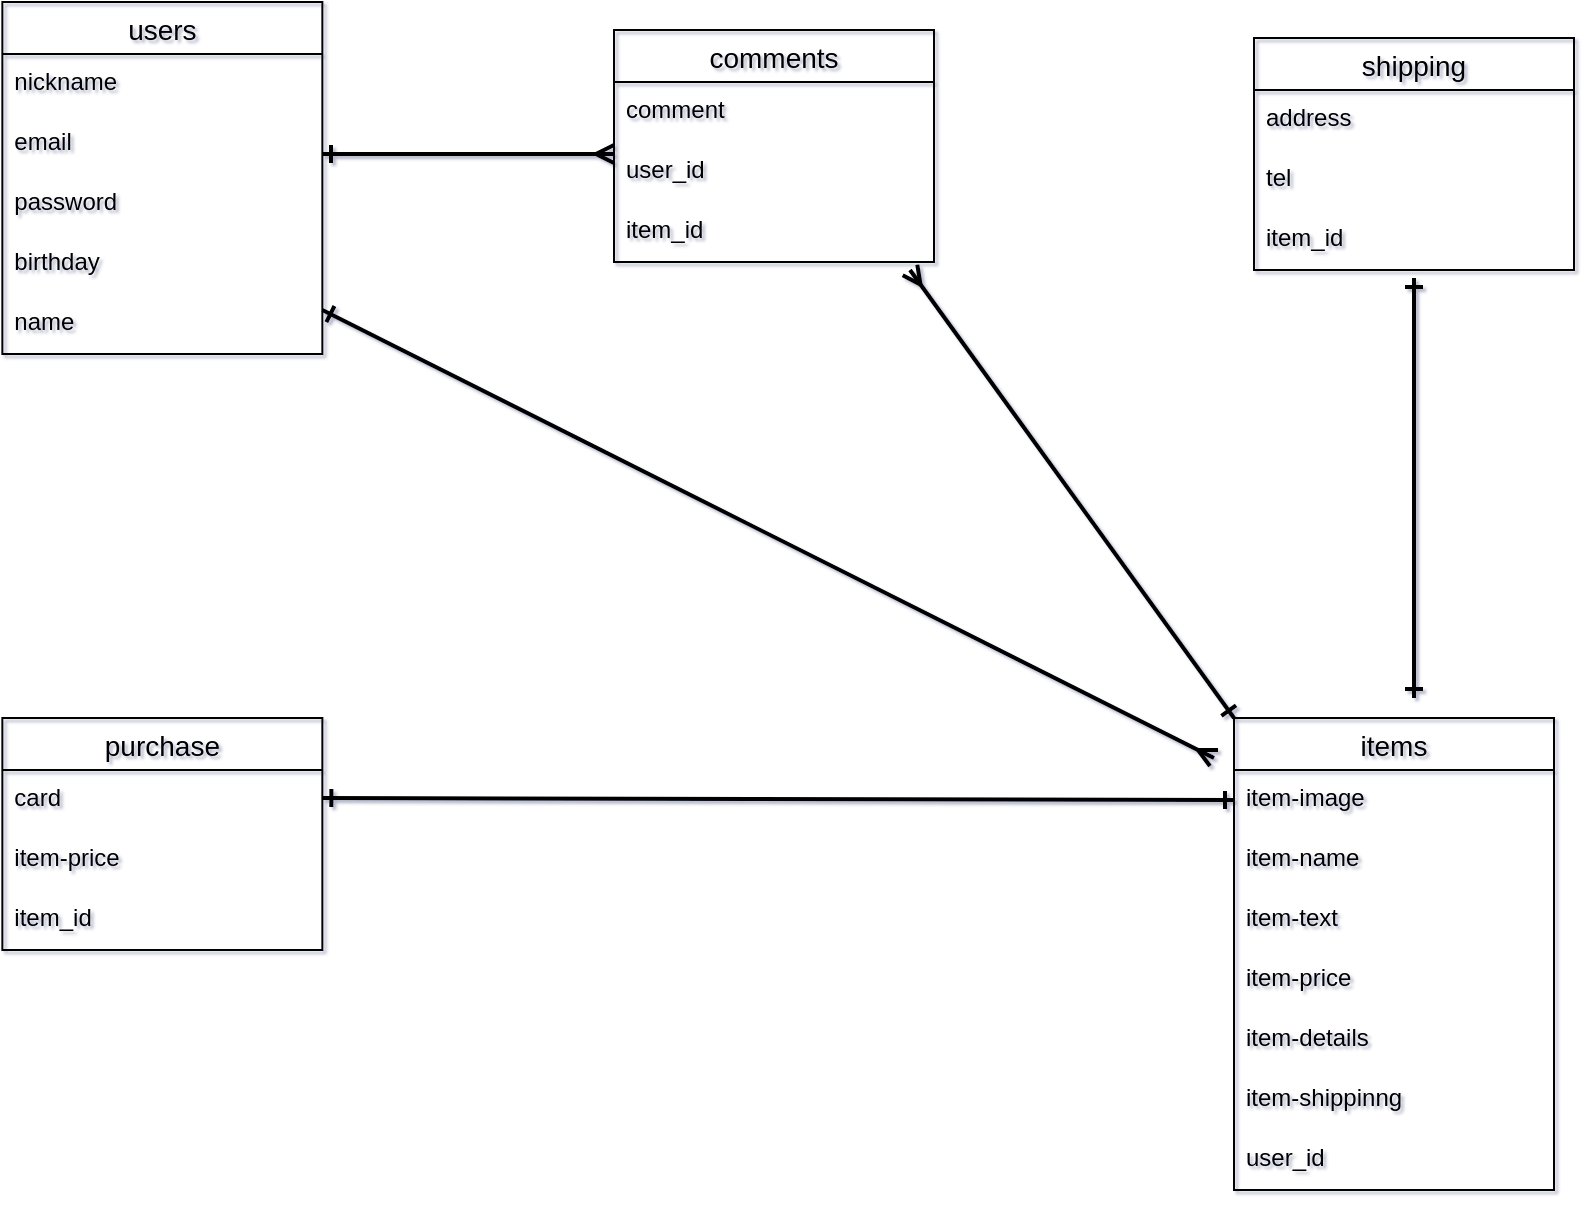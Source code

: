<mxfile>
    <diagram id="Oeq7eTY7jD4kqrIDmQNH" name="ページ1">
        <mxGraphModel dx="932" dy="807" grid="0" gridSize="10" guides="1" tooltips="1" connect="1" arrows="1" fold="1" page="1" pageScale="1" pageWidth="850" pageHeight="1100" math="0" shadow="1">
            <root>
                <mxCell id="0"/>
                <mxCell id="103" parent="0"/>
                <mxCell id="130" value="shipping" style="swimlane;fontStyle=0;childLayout=stackLayout;horizontal=1;startSize=26;horizontalStack=0;resizeParent=1;resizeParentMax=0;resizeLast=0;collapsible=1;marginBottom=0;align=center;fontSize=14;fillColor=none;" vertex="1" parent="103">
                    <mxGeometry x="640" y="100" width="160" height="116" as="geometry"/>
                </mxCell>
                <mxCell id="134" value="address" style="text;strokeColor=none;fillColor=none;spacingLeft=4;spacingRight=4;overflow=hidden;rotatable=0;points=[[0,0.5],[1,0.5]];portConstraint=eastwest;fontSize=12;" vertex="1" parent="130">
                    <mxGeometry y="26" width="160" height="30" as="geometry"/>
                </mxCell>
                <mxCell id="138" value="tel" style="text;strokeColor=none;fillColor=none;spacingLeft=4;spacingRight=4;overflow=hidden;rotatable=0;points=[[0,0.5],[1,0.5]];portConstraint=eastwest;fontSize=12;" vertex="1" parent="130">
                    <mxGeometry y="56" width="160" height="30" as="geometry"/>
                </mxCell>
                <mxCell id="206" value="item_id" style="text;strokeColor=none;fillColor=none;spacingLeft=4;spacingRight=4;overflow=hidden;rotatable=0;points=[[0,0.5],[1,0.5]];portConstraint=eastwest;fontSize=12;" vertex="1" parent="130">
                    <mxGeometry y="86" width="160" height="30" as="geometry"/>
                </mxCell>
                <mxCell id="119" value="items" style="swimlane;fontStyle=0;childLayout=stackLayout;horizontal=1;startSize=26;horizontalStack=0;resizeParent=1;resizeParentMax=0;resizeLast=0;collapsible=1;marginBottom=0;align=center;fontSize=14;fillColor=none;" vertex="1" parent="103">
                    <mxGeometry x="630" y="440" width="160" height="236" as="geometry"/>
                </mxCell>
                <mxCell id="205" value="item-image" style="text;strokeColor=none;fillColor=none;spacingLeft=4;spacingRight=4;overflow=hidden;rotatable=0;points=[[0,0.5],[1,0.5]];portConstraint=eastwest;fontSize=12;" vertex="1" parent="119">
                    <mxGeometry y="26" width="160" height="30" as="geometry"/>
                </mxCell>
                <mxCell id="221" value="item-name" style="text;strokeColor=none;fillColor=none;spacingLeft=4;spacingRight=4;overflow=hidden;rotatable=0;points=[[0,0.5],[1,0.5]];portConstraint=eastwest;fontSize=12;" vertex="1" parent="119">
                    <mxGeometry y="56" width="160" height="30" as="geometry"/>
                </mxCell>
                <mxCell id="223" value="item-text" style="text;strokeColor=none;fillColor=none;spacingLeft=4;spacingRight=4;overflow=hidden;rotatable=0;points=[[0,0.5],[1,0.5]];portConstraint=eastwest;fontSize=12;" vertex="1" parent="119">
                    <mxGeometry y="86" width="160" height="30" as="geometry"/>
                </mxCell>
                <mxCell id="129" value="item-price" style="text;strokeColor=none;fillColor=none;spacingLeft=4;spacingRight=4;overflow=hidden;rotatable=0;points=[[0,0.5],[1,0.5]];portConstraint=eastwest;fontSize=12;" vertex="1" parent="119">
                    <mxGeometry y="116" width="160" height="30" as="geometry"/>
                </mxCell>
                <mxCell id="222" value="item-details" style="text;strokeColor=none;fillColor=none;spacingLeft=4;spacingRight=4;overflow=hidden;rotatable=0;points=[[0,0.5],[1,0.5]];portConstraint=eastwest;fontSize=12;" vertex="1" parent="119">
                    <mxGeometry y="146" width="160" height="30" as="geometry"/>
                </mxCell>
                <mxCell id="225" value="item-shippinng" style="text;strokeColor=none;fillColor=none;spacingLeft=4;spacingRight=4;overflow=hidden;rotatable=0;points=[[0,0.5],[1,0.5]];portConstraint=eastwest;fontSize=12;" vertex="1" parent="119">
                    <mxGeometry y="176" width="160" height="30" as="geometry"/>
                </mxCell>
                <mxCell id="219" value="user_id" style="text;strokeColor=none;fillColor=none;spacingLeft=4;spacingRight=4;overflow=hidden;rotatable=0;points=[[0,0.5],[1,0.5]];portConstraint=eastwest;fontSize=12;" vertex="1" parent="119">
                    <mxGeometry y="206" width="160" height="30" as="geometry"/>
                </mxCell>
                <mxCell id="195" value="purchase" style="swimlane;fontStyle=0;childLayout=stackLayout;horizontal=1;startSize=26;horizontalStack=0;resizeParent=1;resizeParentMax=0;resizeLast=0;collapsible=1;marginBottom=0;align=center;fontSize=14;fillColor=none;" vertex="1" parent="103">
                    <mxGeometry x="14.18" y="440" width="160" height="116" as="geometry"/>
                </mxCell>
                <mxCell id="203" value="card" style="text;strokeColor=none;fillColor=none;spacingLeft=4;spacingRight=4;overflow=hidden;rotatable=0;points=[[0,0.5],[1,0.5]];portConstraint=eastwest;fontSize=12;" vertex="1" parent="195">
                    <mxGeometry y="26" width="160" height="30" as="geometry"/>
                </mxCell>
                <mxCell id="204" value="item-price" style="text;strokeColor=none;fillColor=none;spacingLeft=4;spacingRight=4;overflow=hidden;rotatable=0;points=[[0,0.5],[1,0.5]];portConstraint=eastwest;fontSize=12;" vertex="1" parent="195">
                    <mxGeometry y="56" width="160" height="30" as="geometry"/>
                </mxCell>
                <mxCell id="218" value="item_id" style="text;strokeColor=none;fillColor=none;spacingLeft=4;spacingRight=4;overflow=hidden;rotatable=0;points=[[0,0.5],[1,0.5]];portConstraint=eastwest;fontSize=12;" vertex="1" parent="195">
                    <mxGeometry y="86" width="160" height="30" as="geometry"/>
                </mxCell>
                <mxCell id="213" value="" style="endArrow=ERone;html=1;strokeWidth=2;startArrow=ERone;startFill=0;endFill=0;" edge="1" parent="103">
                    <mxGeometry width="50" height="50" relative="1" as="geometry">
                        <mxPoint x="720" y="430" as="sourcePoint"/>
                        <mxPoint x="720" y="220" as="targetPoint"/>
                    </mxGeometry>
                </mxCell>
                <mxCell id="216" value="" style="endArrow=ERone;html=1;strokeWidth=2;entryX=0;entryY=0.5;entryDx=0;entryDy=0;startArrow=ERone;startFill=0;endFill=0;" edge="1" parent="103" target="205">
                    <mxGeometry width="50" height="50" relative="1" as="geometry">
                        <mxPoint x="174.18" y="480" as="sourcePoint"/>
                        <mxPoint x="620" y="480" as="targetPoint"/>
                    </mxGeometry>
                </mxCell>
                <mxCell id="217" value="" style="endArrow=ERmany;html=1;strokeWidth=2;startArrow=ERone;startFill=0;endFill=0;" edge="1" parent="103">
                    <mxGeometry width="50" height="50" relative="1" as="geometry">
                        <mxPoint x="174.18" y="236" as="sourcePoint"/>
                        <mxPoint x="620" y="460" as="targetPoint"/>
                    </mxGeometry>
                </mxCell>
                <mxCell id="226" value="comments" style="swimlane;fontStyle=0;childLayout=stackLayout;horizontal=1;startSize=26;horizontalStack=0;resizeParent=1;resizeParentMax=0;resizeLast=0;collapsible=1;marginBottom=0;align=center;fontSize=14;fillColor=none;" vertex="1" parent="103">
                    <mxGeometry x="320" y="96" width="160" height="116" as="geometry"/>
                </mxCell>
                <mxCell id="227" value="comment" style="text;strokeColor=none;fillColor=none;spacingLeft=4;spacingRight=4;overflow=hidden;rotatable=0;points=[[0,0.5],[1,0.5]];portConstraint=eastwest;fontSize=12;" vertex="1" parent="226">
                    <mxGeometry y="26" width="160" height="30" as="geometry"/>
                </mxCell>
                <mxCell id="228" value="user_id" style="text;strokeColor=none;fillColor=none;spacingLeft=4;spacingRight=4;overflow=hidden;rotatable=0;points=[[0,0.5],[1,0.5]];portConstraint=eastwest;fontSize=12;" vertex="1" parent="226">
                    <mxGeometry y="56" width="160" height="30" as="geometry"/>
                </mxCell>
                <mxCell id="229" value="item_id" style="text;strokeColor=none;fillColor=none;spacingLeft=4;spacingRight=4;overflow=hidden;rotatable=0;points=[[0,0.5],[1,0.5]];portConstraint=eastwest;fontSize=12;" vertex="1" parent="226">
                    <mxGeometry y="86" width="160" height="30" as="geometry"/>
                </mxCell>
                <mxCell id="230" value="" style="endArrow=ERmany;html=1;fontColor=#F0F0F0;startArrow=ERone;startFill=0;endFill=0;strokeWidth=2;" edge="1" parent="103">
                    <mxGeometry width="50" height="50" relative="1" as="geometry">
                        <mxPoint x="174" y="158" as="sourcePoint"/>
                        <mxPoint x="320" y="158" as="targetPoint"/>
                    </mxGeometry>
                </mxCell>
                <mxCell id="232" value="" style="endArrow=ERone;html=1;strokeWidth=2;fontColor=#F0F0F0;entryX=0;entryY=0;entryDx=0;entryDy=0;startArrow=ERmany;startFill=0;endFill=0;exitX=0.925;exitY=1.133;exitDx=0;exitDy=0;exitPerimeter=0;" edge="1" parent="103" source="229" target="119">
                    <mxGeometry width="50" height="50" relative="1" as="geometry">
                        <mxPoint x="480" y="250" as="sourcePoint"/>
                        <mxPoint x="530" y="200" as="targetPoint"/>
                    </mxGeometry>
                </mxCell>
                <mxCell id="233" value="users" style="swimlane;fontStyle=0;childLayout=stackLayout;horizontal=1;startSize=26;horizontalStack=0;resizeParent=1;resizeParentMax=0;resizeLast=0;collapsible=1;marginBottom=0;align=center;fontSize=14;fillColor=none;" vertex="1" parent="103">
                    <mxGeometry x="14.18" y="82" width="160" height="176" as="geometry"/>
                </mxCell>
                <mxCell id="234" value="nickname" style="text;strokeColor=none;fillColor=none;spacingLeft=4;spacingRight=4;overflow=hidden;rotatable=0;points=[[0,0.5],[1,0.5]];portConstraint=eastwest;fontSize=12;" vertex="1" parent="233">
                    <mxGeometry y="26" width="160" height="30" as="geometry"/>
                </mxCell>
                <mxCell id="235" value="email" style="text;strokeColor=none;fillColor=none;spacingLeft=4;spacingRight=4;overflow=hidden;rotatable=0;points=[[0,0.5],[1,0.5]];portConstraint=eastwest;fontSize=12;" vertex="1" parent="233">
                    <mxGeometry y="56" width="160" height="30" as="geometry"/>
                </mxCell>
                <mxCell id="236" value="password" style="text;strokeColor=none;fillColor=none;spacingLeft=4;spacingRight=4;overflow=hidden;rotatable=0;points=[[0,0.5],[1,0.5]];portConstraint=eastwest;fontSize=12;" vertex="1" parent="233">
                    <mxGeometry y="86" width="160" height="30" as="geometry"/>
                </mxCell>
                <mxCell id="237" value="birthday" style="text;strokeColor=none;fillColor=none;spacingLeft=4;spacingRight=4;overflow=hidden;rotatable=0;points=[[0,0.5],[1,0.5]];portConstraint=eastwest;fontSize=12;" vertex="1" parent="233">
                    <mxGeometry y="116" width="160" height="30" as="geometry"/>
                </mxCell>
                <mxCell id="238" value="name" style="text;strokeColor=none;fillColor=none;spacingLeft=4;spacingRight=4;overflow=hidden;rotatable=0;points=[[0,0.5],[1,0.5]];portConstraint=eastwest;fontSize=12;" vertex="1" parent="233">
                    <mxGeometry y="146" width="160" height="30" as="geometry"/>
                </mxCell>
            </root>
        </mxGraphModel>
    </diagram>
</mxfile>